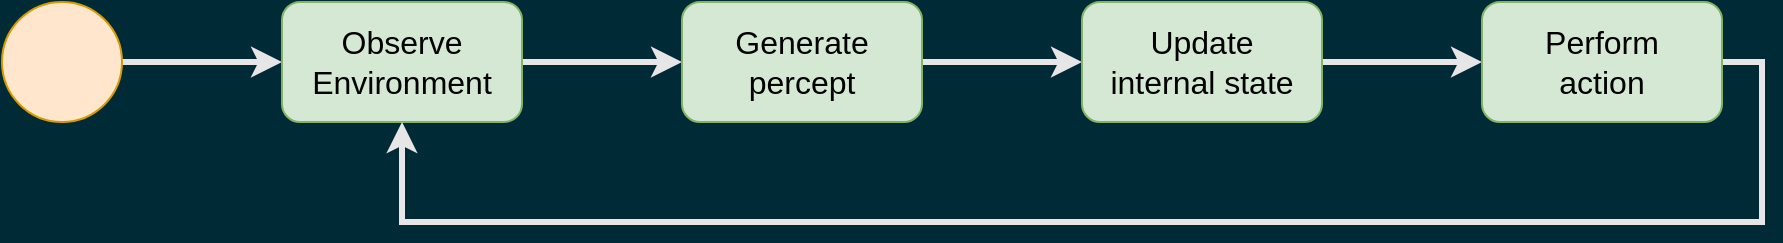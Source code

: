 <mxfile version="20.3.0" type="device"><diagram id="nfDhgmSr-Vf-iC9WDgac" name="Page-1"><mxGraphModel dx="3262" dy="1227" grid="1" gridSize="10" guides="1" tooltips="1" connect="1" arrows="1" fold="1" page="0" pageScale="1" pageWidth="1200" pageHeight="1600" background="#002B36" math="0" shadow="0"><root><mxCell id="0"/><mxCell id="1" parent="0"/><mxCell id="N-tSux8G0TpiGFW01LPr-25" style="edgeStyle=none;rounded=0;orthogonalLoop=1;jettySize=auto;html=1;exitX=1;exitY=0.5;exitDx=0;exitDy=0;entryX=0;entryY=0.5;entryDx=0;entryDy=0;strokeColor=#E6E6E6;strokeWidth=3;fontSize=16;fontColor=#E6E6E6;" edge="1" parent="1" source="N-tSux8G0TpiGFW01LPr-17" target="N-tSux8G0TpiGFW01LPr-18"><mxGeometry relative="1" as="geometry"/></mxCell><mxCell id="N-tSux8G0TpiGFW01LPr-17" value="" style="ellipse;whiteSpace=wrap;html=1;aspect=fixed;fontSize=16;fillColor=#ffe6cc;strokeColor=#d79b00;" vertex="1" parent="1"><mxGeometry x="-830" y="250" width="60" height="60" as="geometry"/></mxCell><mxCell id="N-tSux8G0TpiGFW01LPr-20" value="" style="edgeStyle=none;rounded=0;orthogonalLoop=1;jettySize=auto;html=1;strokeColor=#E6E6E6;strokeWidth=3;fontSize=16;fontColor=#E6E6E6;" edge="1" parent="1" source="N-tSux8G0TpiGFW01LPr-18" target="N-tSux8G0TpiGFW01LPr-19"><mxGeometry relative="1" as="geometry"/></mxCell><mxCell id="N-tSux8G0TpiGFW01LPr-18" value="&lt;font style=&quot;font-size: 16px;&quot;&gt;Observe&lt;br&gt;Environment&lt;/font&gt;" style="rounded=1;whiteSpace=wrap;html=1;fillColor=#d5e8d4;strokeColor=#82b366;" vertex="1" parent="1"><mxGeometry x="-690" y="250" width="120" height="60" as="geometry"/></mxCell><mxCell id="N-tSux8G0TpiGFW01LPr-22" value="" style="edgeStyle=none;rounded=0;orthogonalLoop=1;jettySize=auto;html=1;strokeColor=#E6E6E6;strokeWidth=3;fontSize=16;fontColor=#E6E6E6;" edge="1" parent="1" source="N-tSux8G0TpiGFW01LPr-19" target="N-tSux8G0TpiGFW01LPr-21"><mxGeometry relative="1" as="geometry"/></mxCell><mxCell id="N-tSux8G0TpiGFW01LPr-19" value="&lt;font style=&quot;font-size: 16px;&quot;&gt;Generate&lt;br&gt;percept&lt;br&gt;&lt;/font&gt;" style="rounded=1;whiteSpace=wrap;html=1;fillColor=#d5e8d4;strokeColor=#82b366;" vertex="1" parent="1"><mxGeometry x="-490" y="250" width="120" height="60" as="geometry"/></mxCell><mxCell id="N-tSux8G0TpiGFW01LPr-24" value="" style="edgeStyle=none;rounded=0;orthogonalLoop=1;jettySize=auto;html=1;strokeColor=#E6E6E6;strokeWidth=3;fontSize=16;fontColor=#E6E6E6;" edge="1" parent="1" source="N-tSux8G0TpiGFW01LPr-21" target="N-tSux8G0TpiGFW01LPr-23"><mxGeometry relative="1" as="geometry"/></mxCell><mxCell id="N-tSux8G0TpiGFW01LPr-21" value="&lt;font style=&quot;font-size: 16px;&quot;&gt;Update &lt;br&gt;internal state&lt;br&gt;&lt;/font&gt;" style="rounded=1;whiteSpace=wrap;html=1;fillColor=#d5e8d4;strokeColor=#82b366;" vertex="1" parent="1"><mxGeometry x="-290" y="250" width="120" height="60" as="geometry"/></mxCell><mxCell id="N-tSux8G0TpiGFW01LPr-26" style="edgeStyle=orthogonalEdgeStyle;rounded=0;orthogonalLoop=1;jettySize=auto;html=1;exitX=1;exitY=0.5;exitDx=0;exitDy=0;entryX=0.5;entryY=1;entryDx=0;entryDy=0;strokeColor=#E6E6E6;strokeWidth=3;fontSize=16;fontColor=#E6E6E6;" edge="1" parent="1" source="N-tSux8G0TpiGFW01LPr-23" target="N-tSux8G0TpiGFW01LPr-18"><mxGeometry relative="1" as="geometry"><Array as="points"><mxPoint x="50" y="280"/><mxPoint x="50" y="360"/><mxPoint x="-630" y="360"/></Array></mxGeometry></mxCell><mxCell id="N-tSux8G0TpiGFW01LPr-23" value="&lt;font style=&quot;font-size: 16px;&quot;&gt;Perform&lt;br&gt;action&lt;br&gt;&lt;/font&gt;" style="rounded=1;whiteSpace=wrap;html=1;fillColor=#d5e8d4;strokeColor=#82b366;" vertex="1" parent="1"><mxGeometry x="-90" y="250" width="120" height="60" as="geometry"/></mxCell></root></mxGraphModel></diagram></mxfile>
